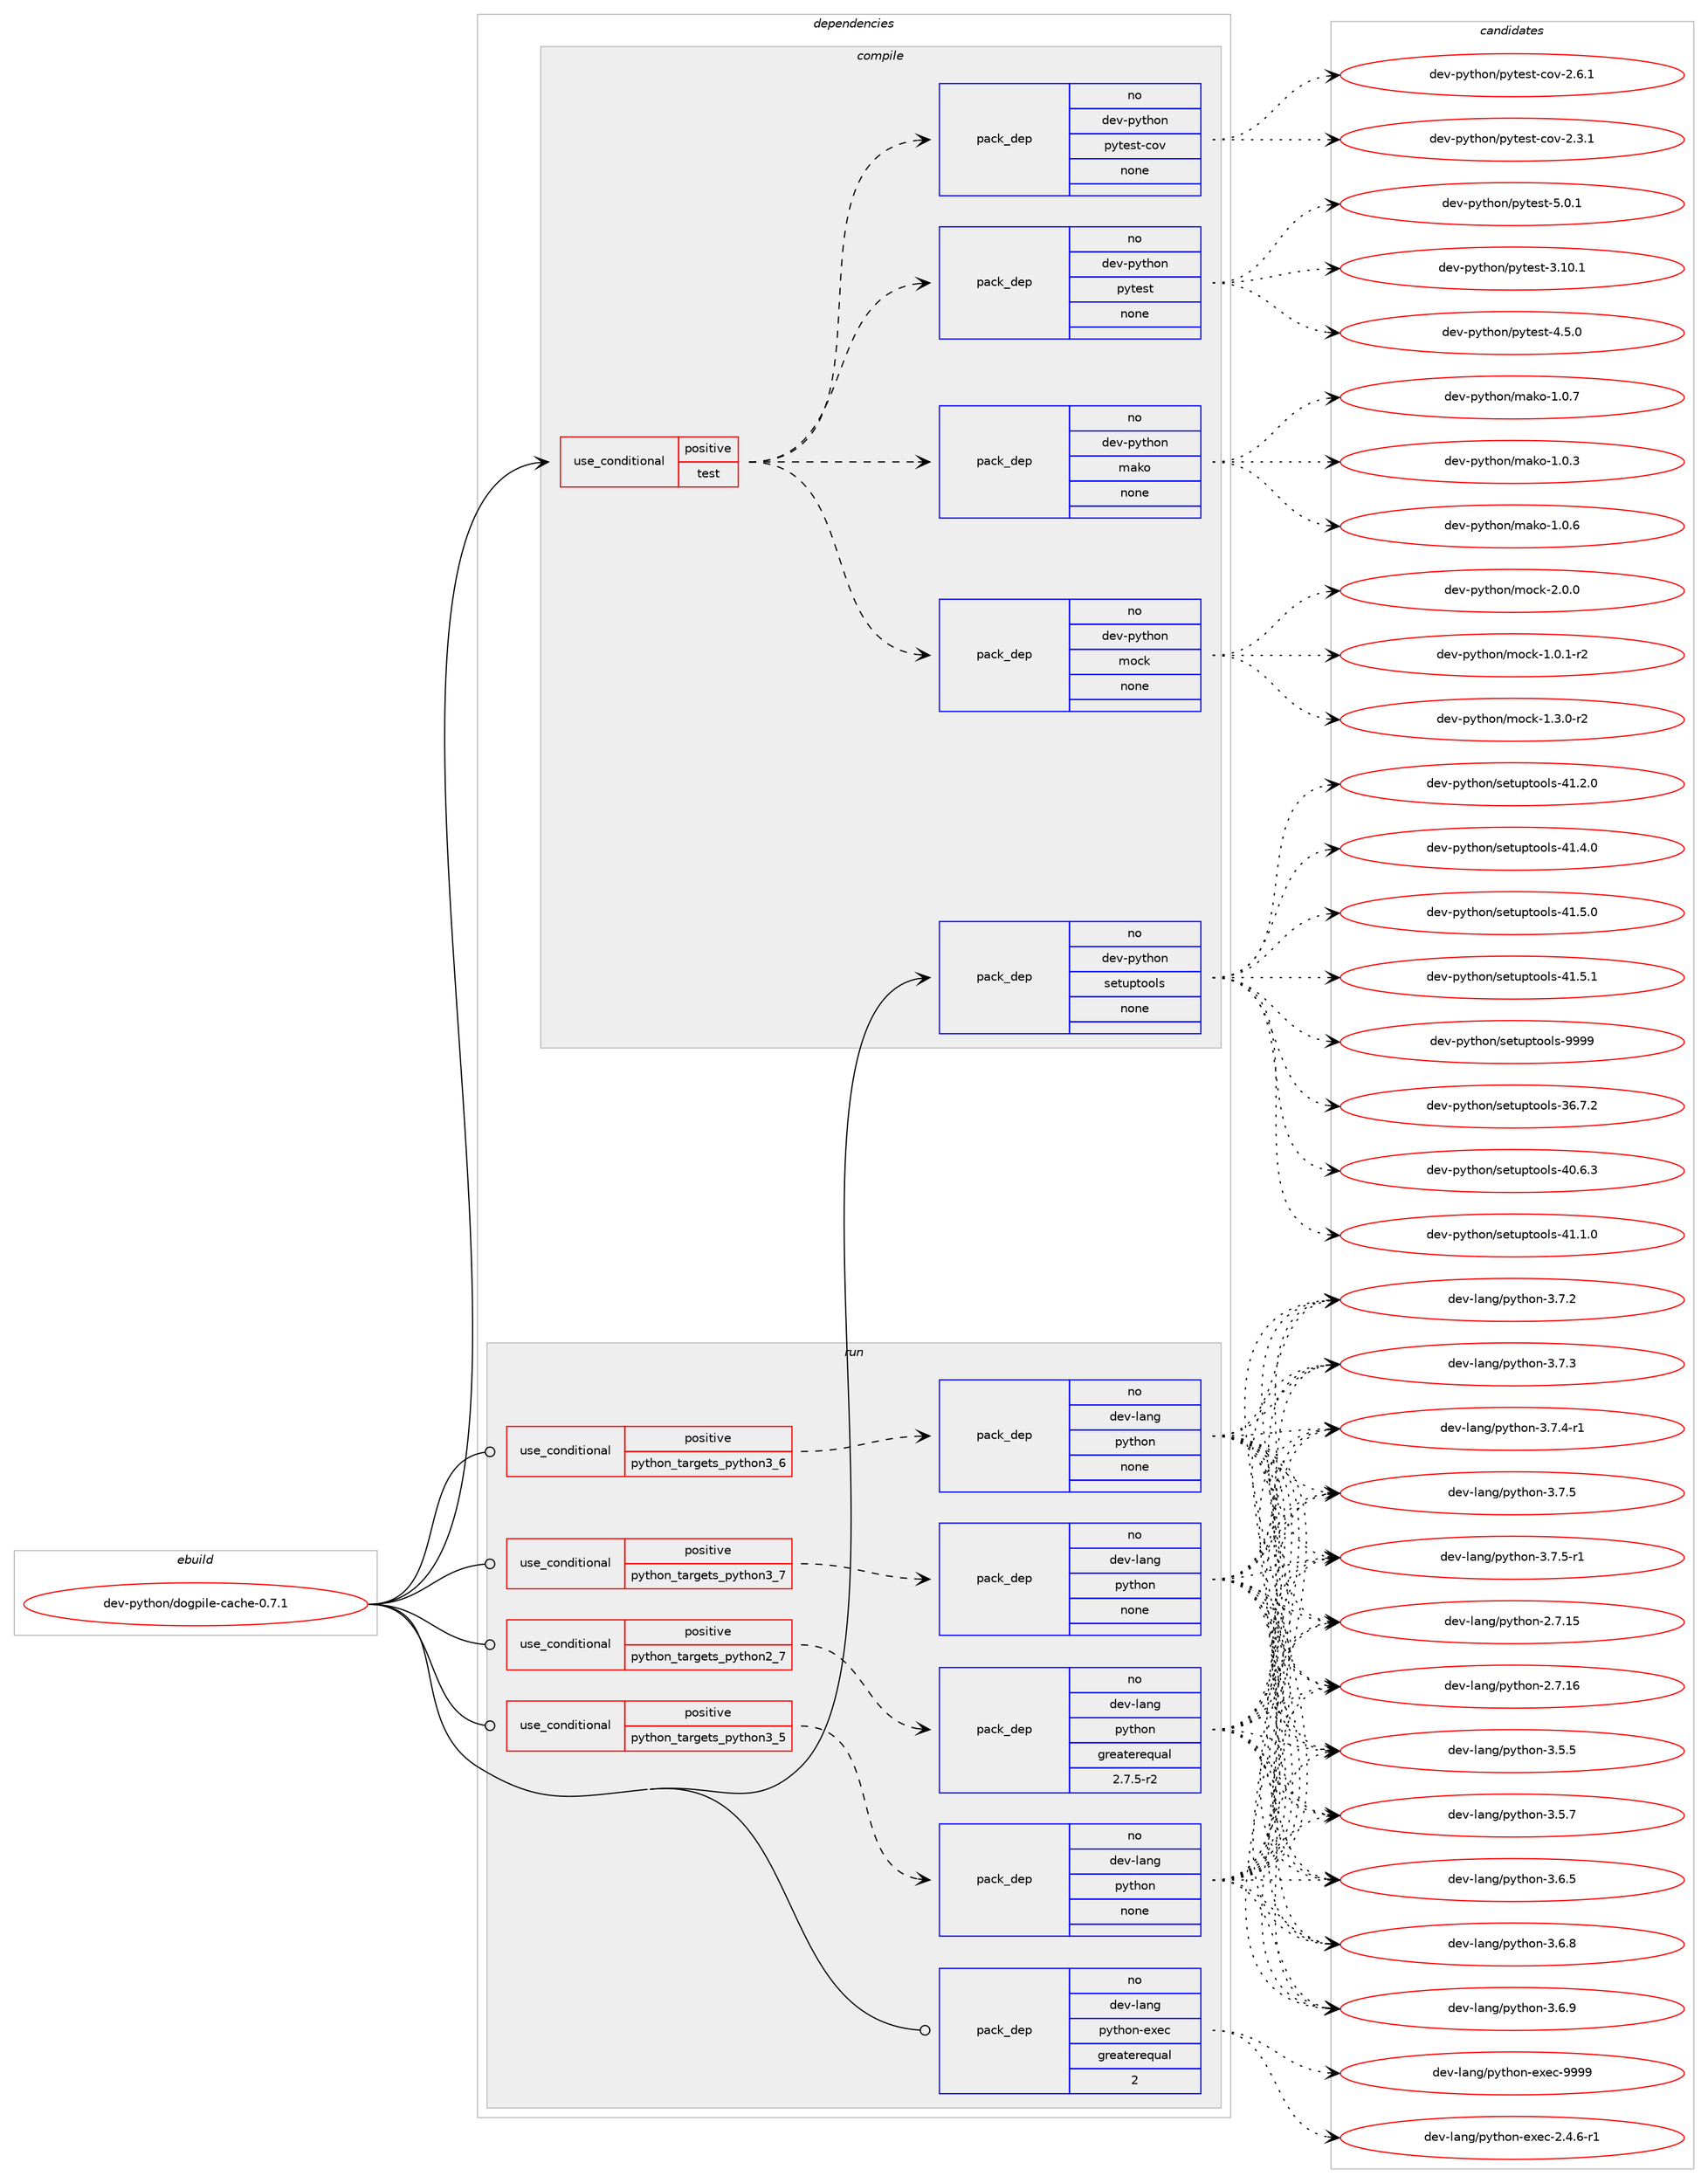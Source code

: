 digraph prolog {

# *************
# Graph options
# *************

newrank=true;
concentrate=true;
compound=true;
graph [rankdir=LR,fontname=Helvetica,fontsize=10,ranksep=1.5];#, ranksep=2.5, nodesep=0.2];
edge  [arrowhead=vee];
node  [fontname=Helvetica,fontsize=10];

# **********
# The ebuild
# **********

subgraph cluster_leftcol {
color=gray;
rank=same;
label=<<i>ebuild</i>>;
id [label="dev-python/dogpile-cache-0.7.1", color=red, width=4, href="../dev-python/dogpile-cache-0.7.1.svg"];
}

# ****************
# The dependencies
# ****************

subgraph cluster_midcol {
color=gray;
label=<<i>dependencies</i>>;
subgraph cluster_compile {
fillcolor="#eeeeee";
style=filled;
label=<<i>compile</i>>;
subgraph cond138794 {
dependency602722 [label=<<TABLE BORDER="0" CELLBORDER="1" CELLSPACING="0" CELLPADDING="4"><TR><TD ROWSPAN="3" CELLPADDING="10">use_conditional</TD></TR><TR><TD>positive</TD></TR><TR><TD>test</TD></TR></TABLE>>, shape=none, color=red];
subgraph pack452134 {
dependency602723 [label=<<TABLE BORDER="0" CELLBORDER="1" CELLSPACING="0" CELLPADDING="4" WIDTH="220"><TR><TD ROWSPAN="6" CELLPADDING="30">pack_dep</TD></TR><TR><TD WIDTH="110">no</TD></TR><TR><TD>dev-python</TD></TR><TR><TD>pytest</TD></TR><TR><TD>none</TD></TR><TR><TD></TD></TR></TABLE>>, shape=none, color=blue];
}
dependency602722:e -> dependency602723:w [weight=20,style="dashed",arrowhead="vee"];
subgraph pack452135 {
dependency602724 [label=<<TABLE BORDER="0" CELLBORDER="1" CELLSPACING="0" CELLPADDING="4" WIDTH="220"><TR><TD ROWSPAN="6" CELLPADDING="30">pack_dep</TD></TR><TR><TD WIDTH="110">no</TD></TR><TR><TD>dev-python</TD></TR><TR><TD>pytest-cov</TD></TR><TR><TD>none</TD></TR><TR><TD></TD></TR></TABLE>>, shape=none, color=blue];
}
dependency602722:e -> dependency602724:w [weight=20,style="dashed",arrowhead="vee"];
subgraph pack452136 {
dependency602725 [label=<<TABLE BORDER="0" CELLBORDER="1" CELLSPACING="0" CELLPADDING="4" WIDTH="220"><TR><TD ROWSPAN="6" CELLPADDING="30">pack_dep</TD></TR><TR><TD WIDTH="110">no</TD></TR><TR><TD>dev-python</TD></TR><TR><TD>mock</TD></TR><TR><TD>none</TD></TR><TR><TD></TD></TR></TABLE>>, shape=none, color=blue];
}
dependency602722:e -> dependency602725:w [weight=20,style="dashed",arrowhead="vee"];
subgraph pack452137 {
dependency602726 [label=<<TABLE BORDER="0" CELLBORDER="1" CELLSPACING="0" CELLPADDING="4" WIDTH="220"><TR><TD ROWSPAN="6" CELLPADDING="30">pack_dep</TD></TR><TR><TD WIDTH="110">no</TD></TR><TR><TD>dev-python</TD></TR><TR><TD>mako</TD></TR><TR><TD>none</TD></TR><TR><TD></TD></TR></TABLE>>, shape=none, color=blue];
}
dependency602722:e -> dependency602726:w [weight=20,style="dashed",arrowhead="vee"];
}
id:e -> dependency602722:w [weight=20,style="solid",arrowhead="vee"];
subgraph pack452138 {
dependency602727 [label=<<TABLE BORDER="0" CELLBORDER="1" CELLSPACING="0" CELLPADDING="4" WIDTH="220"><TR><TD ROWSPAN="6" CELLPADDING="30">pack_dep</TD></TR><TR><TD WIDTH="110">no</TD></TR><TR><TD>dev-python</TD></TR><TR><TD>setuptools</TD></TR><TR><TD>none</TD></TR><TR><TD></TD></TR></TABLE>>, shape=none, color=blue];
}
id:e -> dependency602727:w [weight=20,style="solid",arrowhead="vee"];
}
subgraph cluster_compileandrun {
fillcolor="#eeeeee";
style=filled;
label=<<i>compile and run</i>>;
}
subgraph cluster_run {
fillcolor="#eeeeee";
style=filled;
label=<<i>run</i>>;
subgraph cond138795 {
dependency602728 [label=<<TABLE BORDER="0" CELLBORDER="1" CELLSPACING="0" CELLPADDING="4"><TR><TD ROWSPAN="3" CELLPADDING="10">use_conditional</TD></TR><TR><TD>positive</TD></TR><TR><TD>python_targets_python2_7</TD></TR></TABLE>>, shape=none, color=red];
subgraph pack452139 {
dependency602729 [label=<<TABLE BORDER="0" CELLBORDER="1" CELLSPACING="0" CELLPADDING="4" WIDTH="220"><TR><TD ROWSPAN="6" CELLPADDING="30">pack_dep</TD></TR><TR><TD WIDTH="110">no</TD></TR><TR><TD>dev-lang</TD></TR><TR><TD>python</TD></TR><TR><TD>greaterequal</TD></TR><TR><TD>2.7.5-r2</TD></TR></TABLE>>, shape=none, color=blue];
}
dependency602728:e -> dependency602729:w [weight=20,style="dashed",arrowhead="vee"];
}
id:e -> dependency602728:w [weight=20,style="solid",arrowhead="odot"];
subgraph cond138796 {
dependency602730 [label=<<TABLE BORDER="0" CELLBORDER="1" CELLSPACING="0" CELLPADDING="4"><TR><TD ROWSPAN="3" CELLPADDING="10">use_conditional</TD></TR><TR><TD>positive</TD></TR><TR><TD>python_targets_python3_5</TD></TR></TABLE>>, shape=none, color=red];
subgraph pack452140 {
dependency602731 [label=<<TABLE BORDER="0" CELLBORDER="1" CELLSPACING="0" CELLPADDING="4" WIDTH="220"><TR><TD ROWSPAN="6" CELLPADDING="30">pack_dep</TD></TR><TR><TD WIDTH="110">no</TD></TR><TR><TD>dev-lang</TD></TR><TR><TD>python</TD></TR><TR><TD>none</TD></TR><TR><TD></TD></TR></TABLE>>, shape=none, color=blue];
}
dependency602730:e -> dependency602731:w [weight=20,style="dashed",arrowhead="vee"];
}
id:e -> dependency602730:w [weight=20,style="solid",arrowhead="odot"];
subgraph cond138797 {
dependency602732 [label=<<TABLE BORDER="0" CELLBORDER="1" CELLSPACING="0" CELLPADDING="4"><TR><TD ROWSPAN="3" CELLPADDING="10">use_conditional</TD></TR><TR><TD>positive</TD></TR><TR><TD>python_targets_python3_6</TD></TR></TABLE>>, shape=none, color=red];
subgraph pack452141 {
dependency602733 [label=<<TABLE BORDER="0" CELLBORDER="1" CELLSPACING="0" CELLPADDING="4" WIDTH="220"><TR><TD ROWSPAN="6" CELLPADDING="30">pack_dep</TD></TR><TR><TD WIDTH="110">no</TD></TR><TR><TD>dev-lang</TD></TR><TR><TD>python</TD></TR><TR><TD>none</TD></TR><TR><TD></TD></TR></TABLE>>, shape=none, color=blue];
}
dependency602732:e -> dependency602733:w [weight=20,style="dashed",arrowhead="vee"];
}
id:e -> dependency602732:w [weight=20,style="solid",arrowhead="odot"];
subgraph cond138798 {
dependency602734 [label=<<TABLE BORDER="0" CELLBORDER="1" CELLSPACING="0" CELLPADDING="4"><TR><TD ROWSPAN="3" CELLPADDING="10">use_conditional</TD></TR><TR><TD>positive</TD></TR><TR><TD>python_targets_python3_7</TD></TR></TABLE>>, shape=none, color=red];
subgraph pack452142 {
dependency602735 [label=<<TABLE BORDER="0" CELLBORDER="1" CELLSPACING="0" CELLPADDING="4" WIDTH="220"><TR><TD ROWSPAN="6" CELLPADDING="30">pack_dep</TD></TR><TR><TD WIDTH="110">no</TD></TR><TR><TD>dev-lang</TD></TR><TR><TD>python</TD></TR><TR><TD>none</TD></TR><TR><TD></TD></TR></TABLE>>, shape=none, color=blue];
}
dependency602734:e -> dependency602735:w [weight=20,style="dashed",arrowhead="vee"];
}
id:e -> dependency602734:w [weight=20,style="solid",arrowhead="odot"];
subgraph pack452143 {
dependency602736 [label=<<TABLE BORDER="0" CELLBORDER="1" CELLSPACING="0" CELLPADDING="4" WIDTH="220"><TR><TD ROWSPAN="6" CELLPADDING="30">pack_dep</TD></TR><TR><TD WIDTH="110">no</TD></TR><TR><TD>dev-lang</TD></TR><TR><TD>python-exec</TD></TR><TR><TD>greaterequal</TD></TR><TR><TD>2</TD></TR></TABLE>>, shape=none, color=blue];
}
id:e -> dependency602736:w [weight=20,style="solid",arrowhead="odot"];
}
}

# **************
# The candidates
# **************

subgraph cluster_choices {
rank=same;
color=gray;
label=<<i>candidates</i>>;

subgraph choice452134 {
color=black;
nodesep=1;
choice100101118451121211161041111104711212111610111511645514649484649 [label="dev-python/pytest-3.10.1", color=red, width=4,href="../dev-python/pytest-3.10.1.svg"];
choice1001011184511212111610411111047112121116101115116455246534648 [label="dev-python/pytest-4.5.0", color=red, width=4,href="../dev-python/pytest-4.5.0.svg"];
choice1001011184511212111610411111047112121116101115116455346484649 [label="dev-python/pytest-5.0.1", color=red, width=4,href="../dev-python/pytest-5.0.1.svg"];
dependency602723:e -> choice100101118451121211161041111104711212111610111511645514649484649:w [style=dotted,weight="100"];
dependency602723:e -> choice1001011184511212111610411111047112121116101115116455246534648:w [style=dotted,weight="100"];
dependency602723:e -> choice1001011184511212111610411111047112121116101115116455346484649:w [style=dotted,weight="100"];
}
subgraph choice452135 {
color=black;
nodesep=1;
choice10010111845112121116104111110471121211161011151164599111118455046514649 [label="dev-python/pytest-cov-2.3.1", color=red, width=4,href="../dev-python/pytest-cov-2.3.1.svg"];
choice10010111845112121116104111110471121211161011151164599111118455046544649 [label="dev-python/pytest-cov-2.6.1", color=red, width=4,href="../dev-python/pytest-cov-2.6.1.svg"];
dependency602724:e -> choice10010111845112121116104111110471121211161011151164599111118455046514649:w [style=dotted,weight="100"];
dependency602724:e -> choice10010111845112121116104111110471121211161011151164599111118455046544649:w [style=dotted,weight="100"];
}
subgraph choice452136 {
color=black;
nodesep=1;
choice1001011184511212111610411111047109111991074549464846494511450 [label="dev-python/mock-1.0.1-r2", color=red, width=4,href="../dev-python/mock-1.0.1-r2.svg"];
choice1001011184511212111610411111047109111991074549465146484511450 [label="dev-python/mock-1.3.0-r2", color=red, width=4,href="../dev-python/mock-1.3.0-r2.svg"];
choice100101118451121211161041111104710911199107455046484648 [label="dev-python/mock-2.0.0", color=red, width=4,href="../dev-python/mock-2.0.0.svg"];
dependency602725:e -> choice1001011184511212111610411111047109111991074549464846494511450:w [style=dotted,weight="100"];
dependency602725:e -> choice1001011184511212111610411111047109111991074549465146484511450:w [style=dotted,weight="100"];
dependency602725:e -> choice100101118451121211161041111104710911199107455046484648:w [style=dotted,weight="100"];
}
subgraph choice452137 {
color=black;
nodesep=1;
choice100101118451121211161041111104710997107111454946484651 [label="dev-python/mako-1.0.3", color=red, width=4,href="../dev-python/mako-1.0.3.svg"];
choice100101118451121211161041111104710997107111454946484654 [label="dev-python/mako-1.0.6", color=red, width=4,href="../dev-python/mako-1.0.6.svg"];
choice100101118451121211161041111104710997107111454946484655 [label="dev-python/mako-1.0.7", color=red, width=4,href="../dev-python/mako-1.0.7.svg"];
dependency602726:e -> choice100101118451121211161041111104710997107111454946484651:w [style=dotted,weight="100"];
dependency602726:e -> choice100101118451121211161041111104710997107111454946484654:w [style=dotted,weight="100"];
dependency602726:e -> choice100101118451121211161041111104710997107111454946484655:w [style=dotted,weight="100"];
}
subgraph choice452138 {
color=black;
nodesep=1;
choice100101118451121211161041111104711510111611711211611111110811545515446554650 [label="dev-python/setuptools-36.7.2", color=red, width=4,href="../dev-python/setuptools-36.7.2.svg"];
choice100101118451121211161041111104711510111611711211611111110811545524846544651 [label="dev-python/setuptools-40.6.3", color=red, width=4,href="../dev-python/setuptools-40.6.3.svg"];
choice100101118451121211161041111104711510111611711211611111110811545524946494648 [label="dev-python/setuptools-41.1.0", color=red, width=4,href="../dev-python/setuptools-41.1.0.svg"];
choice100101118451121211161041111104711510111611711211611111110811545524946504648 [label="dev-python/setuptools-41.2.0", color=red, width=4,href="../dev-python/setuptools-41.2.0.svg"];
choice100101118451121211161041111104711510111611711211611111110811545524946524648 [label="dev-python/setuptools-41.4.0", color=red, width=4,href="../dev-python/setuptools-41.4.0.svg"];
choice100101118451121211161041111104711510111611711211611111110811545524946534648 [label="dev-python/setuptools-41.5.0", color=red, width=4,href="../dev-python/setuptools-41.5.0.svg"];
choice100101118451121211161041111104711510111611711211611111110811545524946534649 [label="dev-python/setuptools-41.5.1", color=red, width=4,href="../dev-python/setuptools-41.5.1.svg"];
choice10010111845112121116104111110471151011161171121161111111081154557575757 [label="dev-python/setuptools-9999", color=red, width=4,href="../dev-python/setuptools-9999.svg"];
dependency602727:e -> choice100101118451121211161041111104711510111611711211611111110811545515446554650:w [style=dotted,weight="100"];
dependency602727:e -> choice100101118451121211161041111104711510111611711211611111110811545524846544651:w [style=dotted,weight="100"];
dependency602727:e -> choice100101118451121211161041111104711510111611711211611111110811545524946494648:w [style=dotted,weight="100"];
dependency602727:e -> choice100101118451121211161041111104711510111611711211611111110811545524946504648:w [style=dotted,weight="100"];
dependency602727:e -> choice100101118451121211161041111104711510111611711211611111110811545524946524648:w [style=dotted,weight="100"];
dependency602727:e -> choice100101118451121211161041111104711510111611711211611111110811545524946534648:w [style=dotted,weight="100"];
dependency602727:e -> choice100101118451121211161041111104711510111611711211611111110811545524946534649:w [style=dotted,weight="100"];
dependency602727:e -> choice10010111845112121116104111110471151011161171121161111111081154557575757:w [style=dotted,weight="100"];
}
subgraph choice452139 {
color=black;
nodesep=1;
choice10010111845108971101034711212111610411111045504655464953 [label="dev-lang/python-2.7.15", color=red, width=4,href="../dev-lang/python-2.7.15.svg"];
choice10010111845108971101034711212111610411111045504655464954 [label="dev-lang/python-2.7.16", color=red, width=4,href="../dev-lang/python-2.7.16.svg"];
choice100101118451089711010347112121116104111110455146534653 [label="dev-lang/python-3.5.5", color=red, width=4,href="../dev-lang/python-3.5.5.svg"];
choice100101118451089711010347112121116104111110455146534655 [label="dev-lang/python-3.5.7", color=red, width=4,href="../dev-lang/python-3.5.7.svg"];
choice100101118451089711010347112121116104111110455146544653 [label="dev-lang/python-3.6.5", color=red, width=4,href="../dev-lang/python-3.6.5.svg"];
choice100101118451089711010347112121116104111110455146544656 [label="dev-lang/python-3.6.8", color=red, width=4,href="../dev-lang/python-3.6.8.svg"];
choice100101118451089711010347112121116104111110455146544657 [label="dev-lang/python-3.6.9", color=red, width=4,href="../dev-lang/python-3.6.9.svg"];
choice100101118451089711010347112121116104111110455146554650 [label="dev-lang/python-3.7.2", color=red, width=4,href="../dev-lang/python-3.7.2.svg"];
choice100101118451089711010347112121116104111110455146554651 [label="dev-lang/python-3.7.3", color=red, width=4,href="../dev-lang/python-3.7.3.svg"];
choice1001011184510897110103471121211161041111104551465546524511449 [label="dev-lang/python-3.7.4-r1", color=red, width=4,href="../dev-lang/python-3.7.4-r1.svg"];
choice100101118451089711010347112121116104111110455146554653 [label="dev-lang/python-3.7.5", color=red, width=4,href="../dev-lang/python-3.7.5.svg"];
choice1001011184510897110103471121211161041111104551465546534511449 [label="dev-lang/python-3.7.5-r1", color=red, width=4,href="../dev-lang/python-3.7.5-r1.svg"];
dependency602729:e -> choice10010111845108971101034711212111610411111045504655464953:w [style=dotted,weight="100"];
dependency602729:e -> choice10010111845108971101034711212111610411111045504655464954:w [style=dotted,weight="100"];
dependency602729:e -> choice100101118451089711010347112121116104111110455146534653:w [style=dotted,weight="100"];
dependency602729:e -> choice100101118451089711010347112121116104111110455146534655:w [style=dotted,weight="100"];
dependency602729:e -> choice100101118451089711010347112121116104111110455146544653:w [style=dotted,weight="100"];
dependency602729:e -> choice100101118451089711010347112121116104111110455146544656:w [style=dotted,weight="100"];
dependency602729:e -> choice100101118451089711010347112121116104111110455146544657:w [style=dotted,weight="100"];
dependency602729:e -> choice100101118451089711010347112121116104111110455146554650:w [style=dotted,weight="100"];
dependency602729:e -> choice100101118451089711010347112121116104111110455146554651:w [style=dotted,weight="100"];
dependency602729:e -> choice1001011184510897110103471121211161041111104551465546524511449:w [style=dotted,weight="100"];
dependency602729:e -> choice100101118451089711010347112121116104111110455146554653:w [style=dotted,weight="100"];
dependency602729:e -> choice1001011184510897110103471121211161041111104551465546534511449:w [style=dotted,weight="100"];
}
subgraph choice452140 {
color=black;
nodesep=1;
choice10010111845108971101034711212111610411111045504655464953 [label="dev-lang/python-2.7.15", color=red, width=4,href="../dev-lang/python-2.7.15.svg"];
choice10010111845108971101034711212111610411111045504655464954 [label="dev-lang/python-2.7.16", color=red, width=4,href="../dev-lang/python-2.7.16.svg"];
choice100101118451089711010347112121116104111110455146534653 [label="dev-lang/python-3.5.5", color=red, width=4,href="../dev-lang/python-3.5.5.svg"];
choice100101118451089711010347112121116104111110455146534655 [label="dev-lang/python-3.5.7", color=red, width=4,href="../dev-lang/python-3.5.7.svg"];
choice100101118451089711010347112121116104111110455146544653 [label="dev-lang/python-3.6.5", color=red, width=4,href="../dev-lang/python-3.6.5.svg"];
choice100101118451089711010347112121116104111110455146544656 [label="dev-lang/python-3.6.8", color=red, width=4,href="../dev-lang/python-3.6.8.svg"];
choice100101118451089711010347112121116104111110455146544657 [label="dev-lang/python-3.6.9", color=red, width=4,href="../dev-lang/python-3.6.9.svg"];
choice100101118451089711010347112121116104111110455146554650 [label="dev-lang/python-3.7.2", color=red, width=4,href="../dev-lang/python-3.7.2.svg"];
choice100101118451089711010347112121116104111110455146554651 [label="dev-lang/python-3.7.3", color=red, width=4,href="../dev-lang/python-3.7.3.svg"];
choice1001011184510897110103471121211161041111104551465546524511449 [label="dev-lang/python-3.7.4-r1", color=red, width=4,href="../dev-lang/python-3.7.4-r1.svg"];
choice100101118451089711010347112121116104111110455146554653 [label="dev-lang/python-3.7.5", color=red, width=4,href="../dev-lang/python-3.7.5.svg"];
choice1001011184510897110103471121211161041111104551465546534511449 [label="dev-lang/python-3.7.5-r1", color=red, width=4,href="../dev-lang/python-3.7.5-r1.svg"];
dependency602731:e -> choice10010111845108971101034711212111610411111045504655464953:w [style=dotted,weight="100"];
dependency602731:e -> choice10010111845108971101034711212111610411111045504655464954:w [style=dotted,weight="100"];
dependency602731:e -> choice100101118451089711010347112121116104111110455146534653:w [style=dotted,weight="100"];
dependency602731:e -> choice100101118451089711010347112121116104111110455146534655:w [style=dotted,weight="100"];
dependency602731:e -> choice100101118451089711010347112121116104111110455146544653:w [style=dotted,weight="100"];
dependency602731:e -> choice100101118451089711010347112121116104111110455146544656:w [style=dotted,weight="100"];
dependency602731:e -> choice100101118451089711010347112121116104111110455146544657:w [style=dotted,weight="100"];
dependency602731:e -> choice100101118451089711010347112121116104111110455146554650:w [style=dotted,weight="100"];
dependency602731:e -> choice100101118451089711010347112121116104111110455146554651:w [style=dotted,weight="100"];
dependency602731:e -> choice1001011184510897110103471121211161041111104551465546524511449:w [style=dotted,weight="100"];
dependency602731:e -> choice100101118451089711010347112121116104111110455146554653:w [style=dotted,weight="100"];
dependency602731:e -> choice1001011184510897110103471121211161041111104551465546534511449:w [style=dotted,weight="100"];
}
subgraph choice452141 {
color=black;
nodesep=1;
choice10010111845108971101034711212111610411111045504655464953 [label="dev-lang/python-2.7.15", color=red, width=4,href="../dev-lang/python-2.7.15.svg"];
choice10010111845108971101034711212111610411111045504655464954 [label="dev-lang/python-2.7.16", color=red, width=4,href="../dev-lang/python-2.7.16.svg"];
choice100101118451089711010347112121116104111110455146534653 [label="dev-lang/python-3.5.5", color=red, width=4,href="../dev-lang/python-3.5.5.svg"];
choice100101118451089711010347112121116104111110455146534655 [label="dev-lang/python-3.5.7", color=red, width=4,href="../dev-lang/python-3.5.7.svg"];
choice100101118451089711010347112121116104111110455146544653 [label="dev-lang/python-3.6.5", color=red, width=4,href="../dev-lang/python-3.6.5.svg"];
choice100101118451089711010347112121116104111110455146544656 [label="dev-lang/python-3.6.8", color=red, width=4,href="../dev-lang/python-3.6.8.svg"];
choice100101118451089711010347112121116104111110455146544657 [label="dev-lang/python-3.6.9", color=red, width=4,href="../dev-lang/python-3.6.9.svg"];
choice100101118451089711010347112121116104111110455146554650 [label="dev-lang/python-3.7.2", color=red, width=4,href="../dev-lang/python-3.7.2.svg"];
choice100101118451089711010347112121116104111110455146554651 [label="dev-lang/python-3.7.3", color=red, width=4,href="../dev-lang/python-3.7.3.svg"];
choice1001011184510897110103471121211161041111104551465546524511449 [label="dev-lang/python-3.7.4-r1", color=red, width=4,href="../dev-lang/python-3.7.4-r1.svg"];
choice100101118451089711010347112121116104111110455146554653 [label="dev-lang/python-3.7.5", color=red, width=4,href="../dev-lang/python-3.7.5.svg"];
choice1001011184510897110103471121211161041111104551465546534511449 [label="dev-lang/python-3.7.5-r1", color=red, width=4,href="../dev-lang/python-3.7.5-r1.svg"];
dependency602733:e -> choice10010111845108971101034711212111610411111045504655464953:w [style=dotted,weight="100"];
dependency602733:e -> choice10010111845108971101034711212111610411111045504655464954:w [style=dotted,weight="100"];
dependency602733:e -> choice100101118451089711010347112121116104111110455146534653:w [style=dotted,weight="100"];
dependency602733:e -> choice100101118451089711010347112121116104111110455146534655:w [style=dotted,weight="100"];
dependency602733:e -> choice100101118451089711010347112121116104111110455146544653:w [style=dotted,weight="100"];
dependency602733:e -> choice100101118451089711010347112121116104111110455146544656:w [style=dotted,weight="100"];
dependency602733:e -> choice100101118451089711010347112121116104111110455146544657:w [style=dotted,weight="100"];
dependency602733:e -> choice100101118451089711010347112121116104111110455146554650:w [style=dotted,weight="100"];
dependency602733:e -> choice100101118451089711010347112121116104111110455146554651:w [style=dotted,weight="100"];
dependency602733:e -> choice1001011184510897110103471121211161041111104551465546524511449:w [style=dotted,weight="100"];
dependency602733:e -> choice100101118451089711010347112121116104111110455146554653:w [style=dotted,weight="100"];
dependency602733:e -> choice1001011184510897110103471121211161041111104551465546534511449:w [style=dotted,weight="100"];
}
subgraph choice452142 {
color=black;
nodesep=1;
choice10010111845108971101034711212111610411111045504655464953 [label="dev-lang/python-2.7.15", color=red, width=4,href="../dev-lang/python-2.7.15.svg"];
choice10010111845108971101034711212111610411111045504655464954 [label="dev-lang/python-2.7.16", color=red, width=4,href="../dev-lang/python-2.7.16.svg"];
choice100101118451089711010347112121116104111110455146534653 [label="dev-lang/python-3.5.5", color=red, width=4,href="../dev-lang/python-3.5.5.svg"];
choice100101118451089711010347112121116104111110455146534655 [label="dev-lang/python-3.5.7", color=red, width=4,href="../dev-lang/python-3.5.7.svg"];
choice100101118451089711010347112121116104111110455146544653 [label="dev-lang/python-3.6.5", color=red, width=4,href="../dev-lang/python-3.6.5.svg"];
choice100101118451089711010347112121116104111110455146544656 [label="dev-lang/python-3.6.8", color=red, width=4,href="../dev-lang/python-3.6.8.svg"];
choice100101118451089711010347112121116104111110455146544657 [label="dev-lang/python-3.6.9", color=red, width=4,href="../dev-lang/python-3.6.9.svg"];
choice100101118451089711010347112121116104111110455146554650 [label="dev-lang/python-3.7.2", color=red, width=4,href="../dev-lang/python-3.7.2.svg"];
choice100101118451089711010347112121116104111110455146554651 [label="dev-lang/python-3.7.3", color=red, width=4,href="../dev-lang/python-3.7.3.svg"];
choice1001011184510897110103471121211161041111104551465546524511449 [label="dev-lang/python-3.7.4-r1", color=red, width=4,href="../dev-lang/python-3.7.4-r1.svg"];
choice100101118451089711010347112121116104111110455146554653 [label="dev-lang/python-3.7.5", color=red, width=4,href="../dev-lang/python-3.7.5.svg"];
choice1001011184510897110103471121211161041111104551465546534511449 [label="dev-lang/python-3.7.5-r1", color=red, width=4,href="../dev-lang/python-3.7.5-r1.svg"];
dependency602735:e -> choice10010111845108971101034711212111610411111045504655464953:w [style=dotted,weight="100"];
dependency602735:e -> choice10010111845108971101034711212111610411111045504655464954:w [style=dotted,weight="100"];
dependency602735:e -> choice100101118451089711010347112121116104111110455146534653:w [style=dotted,weight="100"];
dependency602735:e -> choice100101118451089711010347112121116104111110455146534655:w [style=dotted,weight="100"];
dependency602735:e -> choice100101118451089711010347112121116104111110455146544653:w [style=dotted,weight="100"];
dependency602735:e -> choice100101118451089711010347112121116104111110455146544656:w [style=dotted,weight="100"];
dependency602735:e -> choice100101118451089711010347112121116104111110455146544657:w [style=dotted,weight="100"];
dependency602735:e -> choice100101118451089711010347112121116104111110455146554650:w [style=dotted,weight="100"];
dependency602735:e -> choice100101118451089711010347112121116104111110455146554651:w [style=dotted,weight="100"];
dependency602735:e -> choice1001011184510897110103471121211161041111104551465546524511449:w [style=dotted,weight="100"];
dependency602735:e -> choice100101118451089711010347112121116104111110455146554653:w [style=dotted,weight="100"];
dependency602735:e -> choice1001011184510897110103471121211161041111104551465546534511449:w [style=dotted,weight="100"];
}
subgraph choice452143 {
color=black;
nodesep=1;
choice10010111845108971101034711212111610411111045101120101994550465246544511449 [label="dev-lang/python-exec-2.4.6-r1", color=red, width=4,href="../dev-lang/python-exec-2.4.6-r1.svg"];
choice10010111845108971101034711212111610411111045101120101994557575757 [label="dev-lang/python-exec-9999", color=red, width=4,href="../dev-lang/python-exec-9999.svg"];
dependency602736:e -> choice10010111845108971101034711212111610411111045101120101994550465246544511449:w [style=dotted,weight="100"];
dependency602736:e -> choice10010111845108971101034711212111610411111045101120101994557575757:w [style=dotted,weight="100"];
}
}

}
